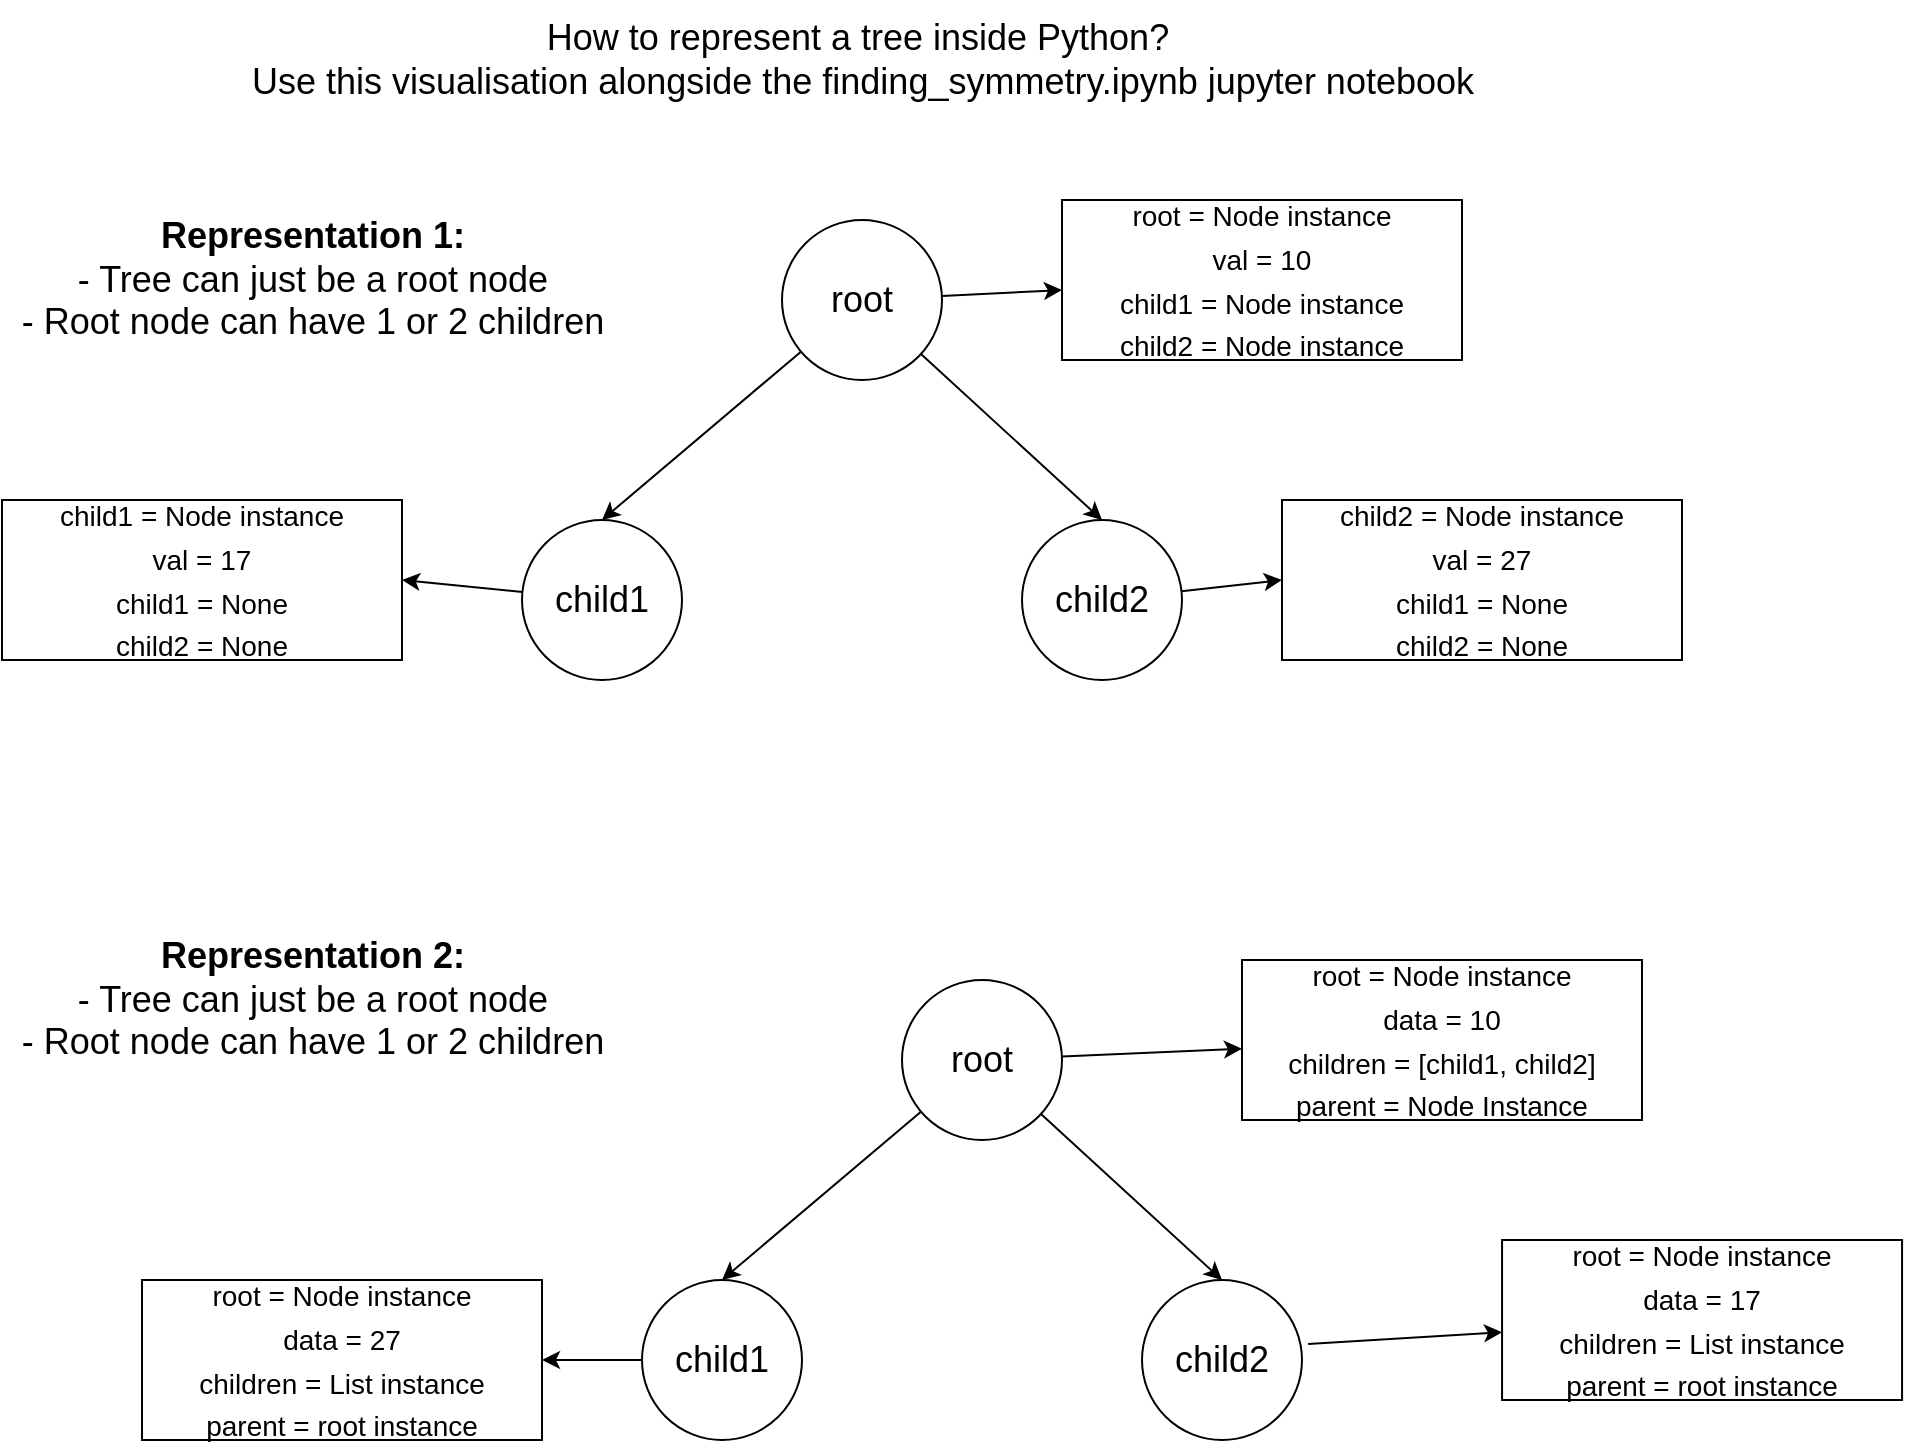 <mxfile>
    <diagram id="H1sz00MJ0Fjq4rkD0XCU" name="Page-1">
        <mxGraphModel dx="1118" dy="990" grid="1" gridSize="10" guides="1" tooltips="1" connect="1" arrows="1" fold="1" page="1" pageScale="1" pageWidth="827" pageHeight="1169" math="0" shadow="0">
            <root>
                <mxCell id="0"/>
                <mxCell id="1" parent="0"/>
                <mxCell id="2" value="&lt;font style=&quot;font-size: 18px;&quot;&gt;How to represent a tree inside Python?&amp;nbsp;&lt;br&gt;Use this visualisation alongside the finding_symmetry.ipynb jupyter notebook&lt;br&gt;&lt;/font&gt;" style="text;html=1;align=center;verticalAlign=middle;resizable=0;points=[];autosize=1;strokeColor=none;fillColor=none;" vertex="1" parent="1">
                    <mxGeometry x="145" y="10" width="630" height="60" as="geometry"/>
                </mxCell>
                <mxCell id="7" style="edgeStyle=none;html=1;entryX=0.5;entryY=0;entryDx=0;entryDy=0;fontSize=18;" edge="1" parent="1" source="4" target="5">
                    <mxGeometry relative="1" as="geometry"/>
                </mxCell>
                <mxCell id="8" style="edgeStyle=none;html=1;entryX=0.5;entryY=0;entryDx=0;entryDy=0;fontSize=18;" edge="1" parent="1" source="4" target="6">
                    <mxGeometry relative="1" as="geometry"/>
                </mxCell>
                <mxCell id="20" value="" style="edgeStyle=none;html=1;fontSize=18;" edge="1" parent="1" source="4" target="19">
                    <mxGeometry relative="1" as="geometry"/>
                </mxCell>
                <mxCell id="4" value="root" style="ellipse;whiteSpace=wrap;html=1;fontSize=18;" vertex="1" parent="1">
                    <mxGeometry x="420" y="120" width="80" height="80" as="geometry"/>
                </mxCell>
                <mxCell id="22" style="edgeStyle=none;html=1;entryX=1;entryY=0.5;entryDx=0;entryDy=0;fontSize=14;" edge="1" parent="1" source="5" target="21">
                    <mxGeometry relative="1" as="geometry"/>
                </mxCell>
                <mxCell id="5" value="child1" style="ellipse;whiteSpace=wrap;html=1;fontSize=18;" vertex="1" parent="1">
                    <mxGeometry x="290" y="270" width="80" height="80" as="geometry"/>
                </mxCell>
                <mxCell id="25" style="edgeStyle=none;html=1;entryX=0;entryY=0.5;entryDx=0;entryDy=0;fontSize=14;" edge="1" parent="1" source="6" target="23">
                    <mxGeometry relative="1" as="geometry"/>
                </mxCell>
                <mxCell id="6" value="child2" style="ellipse;whiteSpace=wrap;html=1;fontSize=18;" vertex="1" parent="1">
                    <mxGeometry x="540" y="270" width="80" height="80" as="geometry"/>
                </mxCell>
                <mxCell id="10" value="&lt;b&gt;Representation 1:&lt;/b&gt;&lt;br&gt;- Tree can just be a root node&lt;br&gt;- Root node can have 1 or 2 children" style="text;html=1;align=center;verticalAlign=middle;resizable=0;points=[];autosize=1;strokeColor=none;fillColor=none;fontSize=18;" vertex="1" parent="1">
                    <mxGeometry x="30" y="110" width="310" height="80" as="geometry"/>
                </mxCell>
                <mxCell id="13" value="&lt;b&gt;Representation 2:&lt;/b&gt;&lt;br&gt;- Tree can just be a root node&lt;br&gt;- Root node can have 1 or 2 children" style="text;html=1;align=center;verticalAlign=middle;resizable=0;points=[];autosize=1;strokeColor=none;fillColor=none;fontSize=18;" vertex="1" parent="1">
                    <mxGeometry x="30" y="470" width="310" height="80" as="geometry"/>
                </mxCell>
                <mxCell id="14" style="edgeStyle=none;html=1;entryX=0.5;entryY=0;entryDx=0;entryDy=0;fontSize=18;" edge="1" source="16" target="17" parent="1">
                    <mxGeometry relative="1" as="geometry"/>
                </mxCell>
                <mxCell id="15" style="edgeStyle=none;html=1;entryX=0.5;entryY=0;entryDx=0;entryDy=0;fontSize=18;" edge="1" source="16" target="18" parent="1">
                    <mxGeometry relative="1" as="geometry"/>
                </mxCell>
                <mxCell id="27" style="edgeStyle=none;html=1;fontSize=14;" edge="1" parent="1" source="16" target="26">
                    <mxGeometry relative="1" as="geometry"/>
                </mxCell>
                <mxCell id="16" value="root" style="ellipse;whiteSpace=wrap;html=1;fontSize=18;" vertex="1" parent="1">
                    <mxGeometry x="480" y="500" width="80" height="80" as="geometry"/>
                </mxCell>
                <mxCell id="31" style="edgeStyle=none;html=1;fontSize=14;" edge="1" parent="1" source="17" target="30">
                    <mxGeometry relative="1" as="geometry"/>
                </mxCell>
                <mxCell id="17" value="child1" style="ellipse;whiteSpace=wrap;html=1;fontSize=18;" vertex="1" parent="1">
                    <mxGeometry x="350" y="650" width="80" height="80" as="geometry"/>
                </mxCell>
                <mxCell id="18" value="child2" style="ellipse;whiteSpace=wrap;html=1;fontSize=18;" vertex="1" parent="1">
                    <mxGeometry x="600" y="650" width="80" height="80" as="geometry"/>
                </mxCell>
                <mxCell id="19" value="&lt;font style=&quot;font-size: 14px;&quot;&gt;root = Node instance&lt;br&gt;val = 10&lt;br&gt;child1 = Node instance&lt;br&gt;child2 = Node instance&lt;/font&gt;" style="whiteSpace=wrap;html=1;fontSize=18;" vertex="1" parent="1">
                    <mxGeometry x="560" y="110" width="200" height="80" as="geometry"/>
                </mxCell>
                <mxCell id="21" value="&lt;font style=&quot;font-size: 14px;&quot;&gt;child1 = Node instance&lt;br&gt;val = 17&lt;br&gt;child1 = None&lt;br&gt;child2 = None&lt;/font&gt;" style="whiteSpace=wrap;html=1;fontSize=18;" vertex="1" parent="1">
                    <mxGeometry x="30" y="260" width="200" height="80" as="geometry"/>
                </mxCell>
                <mxCell id="23" value="&lt;font style=&quot;font-size: 14px;&quot;&gt;child2 = Node instance&lt;br&gt;val = 27&lt;br&gt;child1 = None&lt;br&gt;child2 = None&lt;/font&gt;" style="whiteSpace=wrap;html=1;fontSize=18;" vertex="1" parent="1">
                    <mxGeometry x="670" y="260" width="200" height="80" as="geometry"/>
                </mxCell>
                <mxCell id="26" value="&lt;font style=&quot;font-size: 14px;&quot;&gt;root = Node instance&lt;br&gt;data = 10&lt;br&gt;children = [child1, child2]&lt;br&gt;parent = Node Instance&lt;br&gt;&lt;/font&gt;" style="whiteSpace=wrap;html=1;fontSize=18;" vertex="1" parent="1">
                    <mxGeometry x="650" y="490" width="200" height="80" as="geometry"/>
                </mxCell>
                <mxCell id="28" style="edgeStyle=none;html=1;fontSize=14;exitX=1.038;exitY=0.4;exitDx=0;exitDy=0;exitPerimeter=0;" edge="1" target="29" parent="1" source="18">
                    <mxGeometry relative="1" as="geometry">
                        <mxPoint x="690.0" y="678.463" as="sourcePoint"/>
                    </mxGeometry>
                </mxCell>
                <mxCell id="29" value="&lt;font style=&quot;font-size: 14px;&quot;&gt;root = Node instance&lt;br&gt;data = 17&lt;br&gt;children = List instance&lt;br&gt;parent = root instance&lt;br&gt;&lt;/font&gt;" style="whiteSpace=wrap;html=1;fontSize=18;" vertex="1" parent="1">
                    <mxGeometry x="780.03" y="630" width="200" height="80" as="geometry"/>
                </mxCell>
                <mxCell id="30" value="&lt;font style=&quot;font-size: 14px;&quot;&gt;root = Node instance&lt;br&gt;data = 27&lt;br&gt;children = List instance&lt;br&gt;parent = root instance&lt;br&gt;&lt;/font&gt;" style="whiteSpace=wrap;html=1;fontSize=18;" vertex="1" parent="1">
                    <mxGeometry x="100" y="650" width="200" height="80" as="geometry"/>
                </mxCell>
            </root>
        </mxGraphModel>
    </diagram>
</mxfile>